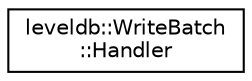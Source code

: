 digraph "Graphical Class Hierarchy"
{
  edge [fontname="Helvetica",fontsize="10",labelfontname="Helvetica",labelfontsize="10"];
  node [fontname="Helvetica",fontsize="10",shape=record];
  rankdir="LR";
  Node1 [label="leveldb::WriteBatch\l::Handler",height=0.2,width=0.4,color="black", fillcolor="white", style="filled",URL="$classleveldb_1_1_write_batch_1_1_handler.html"];
}

